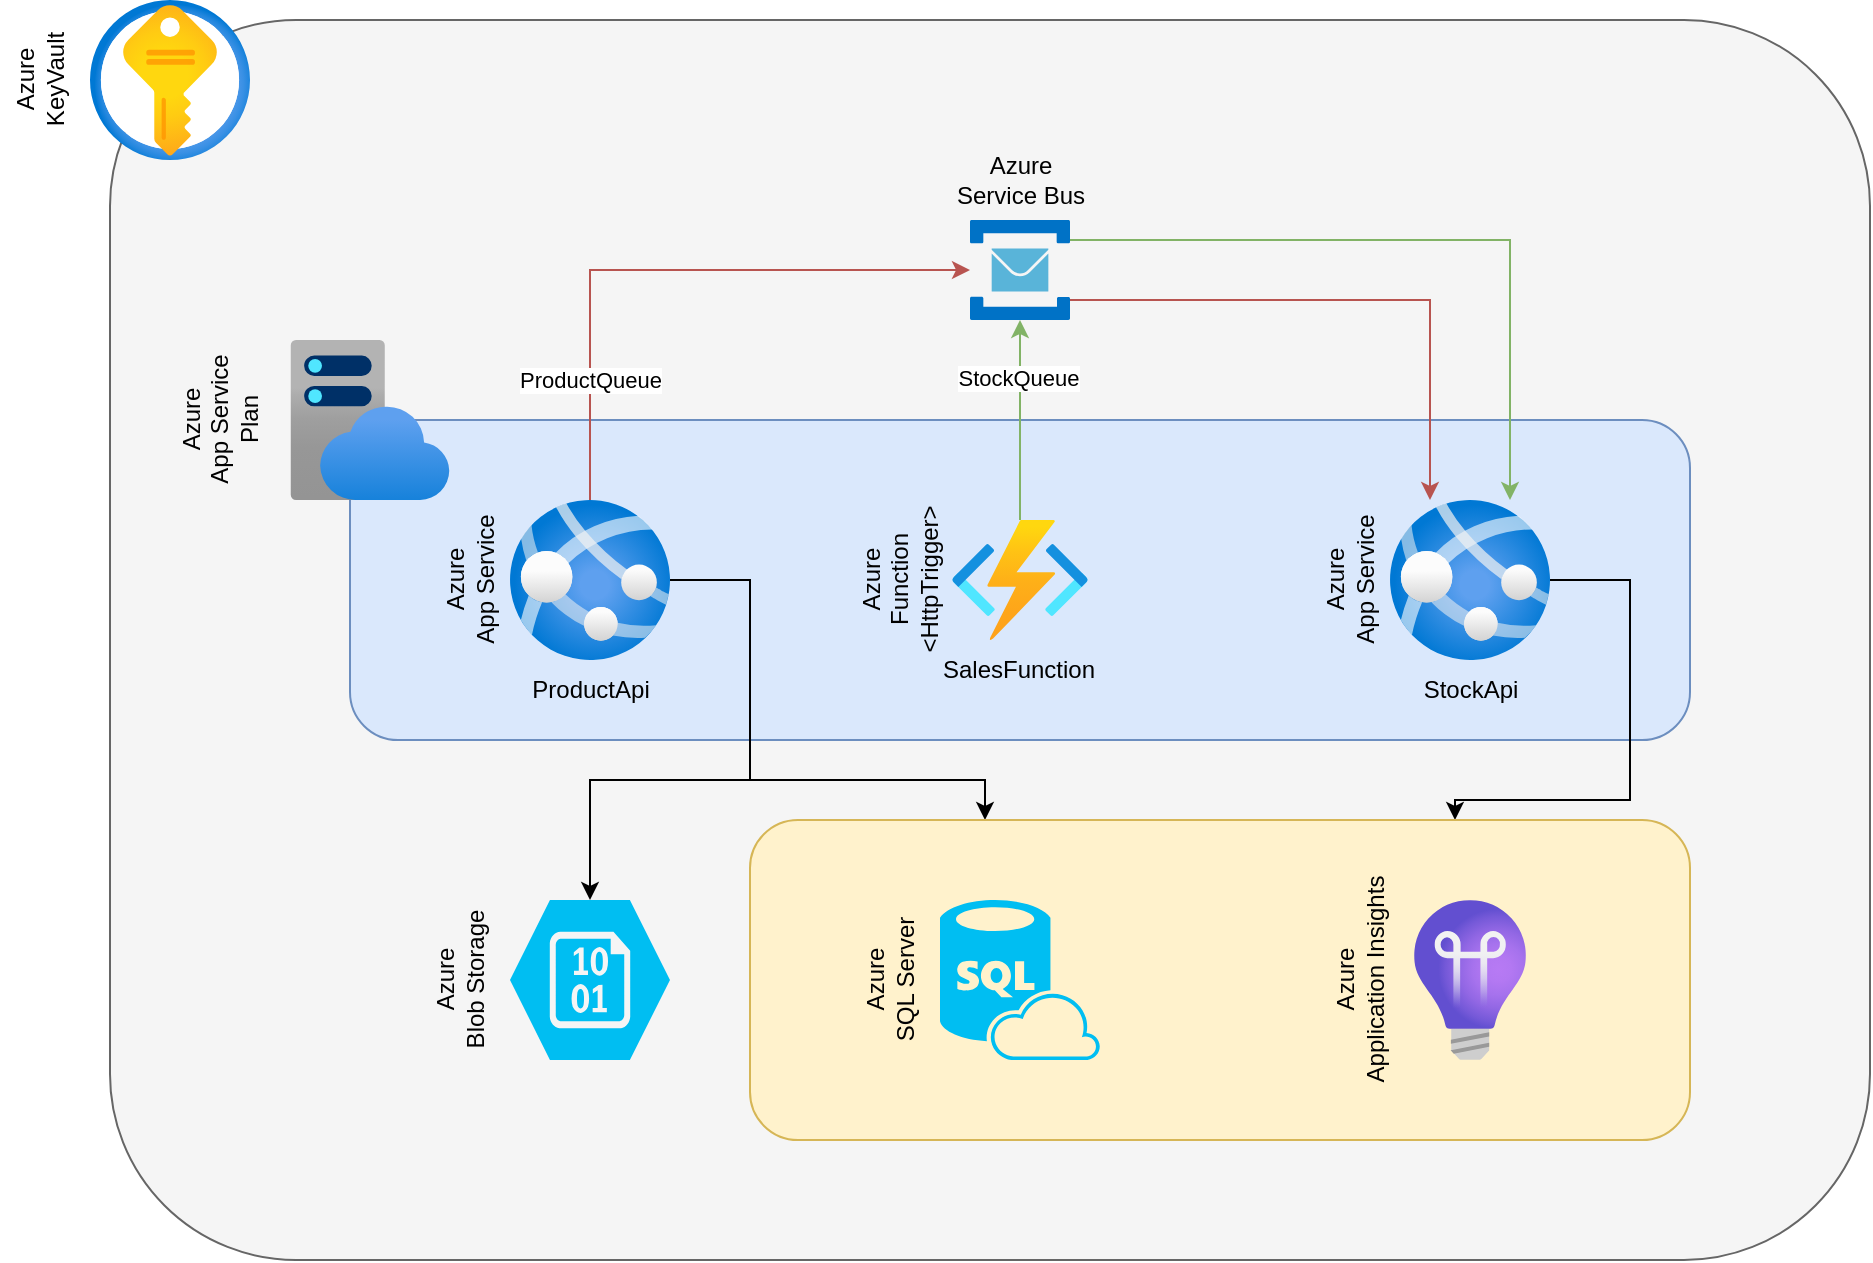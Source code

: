 <mxfile version="22.0.3" type="device">
  <diagram id="6jpYlsPWZwaTiAvWd2xw" name="Exercise Chart">
    <mxGraphModel dx="2046" dy="1882" grid="1" gridSize="10" guides="1" tooltips="1" connect="1" arrows="1" fold="1" page="1" pageScale="1" pageWidth="827" pageHeight="1169" math="0" shadow="0">
      <root>
        <mxCell id="0" />
        <mxCell id="1" parent="0" />
        <mxCell id="uD6IuH3Des5Jvj7eKpeZ-4" value="" style="rounded=1;whiteSpace=wrap;html=1;fillColor=#f5f5f5;strokeColor=#666666;fontColor=#333333;" vertex="1" parent="1">
          <mxGeometry x="-40" y="-1000" width="880" height="620" as="geometry" />
        </mxCell>
        <mxCell id="aGtmwrgrvuz8xT-bopF3-4" value="" style="rounded=1;whiteSpace=wrap;html=1;fillColor=#dae8fc;strokeColor=#6c8ebf;" vertex="1" parent="1">
          <mxGeometry x="80" y="-800" width="670" height="160" as="geometry" />
        </mxCell>
        <mxCell id="NEZ6gNt0JaRPoC93haao-8" style="edgeStyle=orthogonalEdgeStyle;rounded=0;orthogonalLoop=1;jettySize=auto;html=1;entryX=0.25;entryY=0;entryDx=0;entryDy=0;" edge="1" parent="1" source="aGtmwrgrvuz8xT-bopF3-1" target="NEZ6gNt0JaRPoC93haao-1">
          <mxGeometry relative="1" as="geometry">
            <Array as="points">
              <mxPoint x="280" y="-720" />
              <mxPoint x="280" y="-620" />
              <mxPoint x="398" y="-620" />
            </Array>
          </mxGeometry>
        </mxCell>
        <mxCell id="aGtmwrgrvuz8xT-bopF3-1" value="" style="image;aspect=fixed;html=1;points=[];align=center;fontSize=12;image=img/lib/azure2/app_services/App_Services.svg;" vertex="1" parent="1">
          <mxGeometry x="160" y="-760" width="80" height="80" as="geometry" />
        </mxCell>
        <mxCell id="aGtmwrgrvuz8xT-bopF3-2" value="ProductApi" style="text;html=1;align=center;verticalAlign=middle;resizable=0;points=[];autosize=1;strokeColor=none;fillColor=none;" vertex="1" parent="1">
          <mxGeometry x="160" y="-680" width="80" height="30" as="geometry" />
        </mxCell>
        <mxCell id="aGtmwrgrvuz8xT-bopF3-3" value="Azure &lt;br&gt;App Service" style="text;html=1;align=center;verticalAlign=middle;resizable=0;points=[];autosize=1;strokeColor=none;fillColor=none;rotation=-90;" vertex="1" parent="1">
          <mxGeometry x="95" y="-740" width="90" height="40" as="geometry" />
        </mxCell>
        <mxCell id="NEZ6gNt0JaRPoC93haao-9" style="edgeStyle=orthogonalEdgeStyle;rounded=0;orthogonalLoop=1;jettySize=auto;html=1;entryX=0.75;entryY=0;entryDx=0;entryDy=0;" edge="1" parent="1" source="aGtmwrgrvuz8xT-bopF3-5" target="NEZ6gNt0JaRPoC93haao-1">
          <mxGeometry relative="1" as="geometry">
            <Array as="points">
              <mxPoint x="720" y="-720" />
              <mxPoint x="720" y="-610" />
              <mxPoint x="633" y="-610" />
            </Array>
          </mxGeometry>
        </mxCell>
        <mxCell id="aGtmwrgrvuz8xT-bopF3-5" value="" style="image;aspect=fixed;html=1;points=[];align=center;fontSize=12;image=img/lib/azure2/app_services/App_Services.svg;" vertex="1" parent="1">
          <mxGeometry x="600" y="-760" width="80" height="80" as="geometry" />
        </mxCell>
        <mxCell id="aGtmwrgrvuz8xT-bopF3-6" value="StockApi" style="text;html=1;align=center;verticalAlign=middle;resizable=0;points=[];autosize=1;strokeColor=none;fillColor=none;" vertex="1" parent="1">
          <mxGeometry x="605" y="-680" width="70" height="30" as="geometry" />
        </mxCell>
        <mxCell id="aGtmwrgrvuz8xT-bopF3-7" value="Azure &lt;br&gt;App Service" style="text;html=1;align=center;verticalAlign=middle;resizable=0;points=[];autosize=1;strokeColor=none;fillColor=none;rotation=-90;" vertex="1" parent="1">
          <mxGeometry x="535" y="-740" width="90" height="40" as="geometry" />
        </mxCell>
        <mxCell id="aGtmwrgrvuz8xT-bopF3-8" value="" style="image;aspect=fixed;html=1;points=[];align=center;fontSize=12;image=img/lib/azure2/app_services/App_Service_Plans.svg;" vertex="1" parent="1">
          <mxGeometry x="50" y="-840" width="80" height="80" as="geometry" />
        </mxCell>
        <mxCell id="aGtmwrgrvuz8xT-bopF3-9" value="Azure &lt;br&gt;App Service &lt;br&gt;Plan" style="text;html=1;align=center;verticalAlign=middle;resizable=0;points=[];autosize=1;strokeColor=none;fillColor=none;rotation=-90;" vertex="1" parent="1">
          <mxGeometry x="-30" y="-830" width="90" height="60" as="geometry" />
        </mxCell>
        <mxCell id="2wUuZ8ZEZbpDwh9PlrYx-2" style="edgeStyle=orthogonalEdgeStyle;rounded=0;orthogonalLoop=1;jettySize=auto;html=1;startArrow=classic;startFill=1;endArrow=none;endFill=0;fillColor=#f8cecc;strokeColor=#b85450;" edge="1" parent="1" source="CWILXi8Z7U-MHwoIq9Ol-1" target="aGtmwrgrvuz8xT-bopF3-1">
          <mxGeometry relative="1" as="geometry" />
        </mxCell>
        <mxCell id="OiDic1Jz8YP3hgYVzyBw-5" value="ProductQueue" style="edgeLabel;html=1;align=center;verticalAlign=middle;resizable=0;points=[];" vertex="1" connectable="0" parent="2wUuZ8ZEZbpDwh9PlrYx-2">
          <mxGeometry x="0.369" y="-1" relative="1" as="geometry">
            <mxPoint x="1" y="36" as="offset" />
          </mxGeometry>
        </mxCell>
        <mxCell id="OiDic1Jz8YP3hgYVzyBw-1" style="edgeStyle=orthogonalEdgeStyle;rounded=0;orthogonalLoop=1;jettySize=auto;html=1;fillColor=#f8cecc;strokeColor=#b85450;" edge="1" parent="1" source="CWILXi8Z7U-MHwoIq9Ol-1" target="aGtmwrgrvuz8xT-bopF3-5">
          <mxGeometry relative="1" as="geometry">
            <Array as="points">
              <mxPoint x="620" y="-860" />
            </Array>
          </mxGeometry>
        </mxCell>
        <mxCell id="OiDic1Jz8YP3hgYVzyBw-2" style="edgeStyle=orthogonalEdgeStyle;rounded=0;orthogonalLoop=1;jettySize=auto;html=1;fillColor=#d5e8d4;strokeColor=#82b366;" edge="1" parent="1" source="CWILXi8Z7U-MHwoIq9Ol-1" target="aGtmwrgrvuz8xT-bopF3-5">
          <mxGeometry relative="1" as="geometry">
            <Array as="points">
              <mxPoint x="660" y="-890" />
            </Array>
          </mxGeometry>
        </mxCell>
        <mxCell id="CWILXi8Z7U-MHwoIq9Ol-1" value="" style="image;sketch=0;aspect=fixed;html=1;points=[];align=center;fontSize=12;image=img/lib/mscae/Service_Bus.svg;" vertex="1" parent="1">
          <mxGeometry x="390" y="-900" width="50" height="50" as="geometry" />
        </mxCell>
        <mxCell id="OiDic1Jz8YP3hgYVzyBw-4" style="edgeStyle=orthogonalEdgeStyle;rounded=0;orthogonalLoop=1;jettySize=auto;html=1;fillColor=#d5e8d4;strokeColor=#82b366;" edge="1" parent="1" source="OiDic1Jz8YP3hgYVzyBw-3" target="CWILXi8Z7U-MHwoIq9Ol-1">
          <mxGeometry relative="1" as="geometry" />
        </mxCell>
        <mxCell id="nzf763P9z4VVT74ebSH6-1" value="StockQueue" style="edgeLabel;html=1;align=center;verticalAlign=middle;resizable=0;points=[];" vertex="1" connectable="0" parent="OiDic1Jz8YP3hgYVzyBw-4">
          <mxGeometry x="0.278" y="3" relative="1" as="geometry">
            <mxPoint x="2" y="-7" as="offset" />
          </mxGeometry>
        </mxCell>
        <mxCell id="OiDic1Jz8YP3hgYVzyBw-3" value="" style="image;aspect=fixed;html=1;points=[];align=center;fontSize=12;image=img/lib/azure2/compute/Function_Apps.svg;" vertex="1" parent="1">
          <mxGeometry x="381" y="-750" width="68" height="60" as="geometry" />
        </mxCell>
        <mxCell id="EtOkphla4-LrmrB8-Iax-1" value="Azure&lt;br&gt;Service Bus" style="text;html=1;align=center;verticalAlign=middle;resizable=0;points=[];autosize=1;strokeColor=none;fillColor=none;rotation=0;" vertex="1" parent="1">
          <mxGeometry x="370" y="-940" width="90" height="40" as="geometry" />
        </mxCell>
        <mxCell id="nzf763P9z4VVT74ebSH6-2" value="Azure &lt;br&gt;Function&lt;br&gt;&amp;lt;HttpTrigger&amp;gt;" style="text;html=1;align=center;verticalAlign=middle;resizable=0;points=[];autosize=1;strokeColor=none;fillColor=none;rotation=-90;" vertex="1" parent="1">
          <mxGeometry x="305" y="-750" width="100" height="60" as="geometry" />
        </mxCell>
        <mxCell id="nzf763P9z4VVT74ebSH6-4" value="SalesFunction" style="text;html=1;align=center;verticalAlign=middle;resizable=0;points=[];autosize=1;strokeColor=none;fillColor=none;" vertex="1" parent="1">
          <mxGeometry x="364" y="-690" width="100" height="30" as="geometry" />
        </mxCell>
        <mxCell id="NEZ6gNt0JaRPoC93haao-1" value="" style="rounded=1;whiteSpace=wrap;html=1;fillColor=#fff2cc;strokeColor=#d6b656;" vertex="1" parent="1">
          <mxGeometry x="280" y="-600" width="470" height="160" as="geometry" />
        </mxCell>
        <mxCell id="NEZ6gNt0JaRPoC93haao-2" value="" style="verticalLabelPosition=bottom;html=1;verticalAlign=top;align=center;strokeColor=none;fillColor=#00BEF2;shape=mxgraph.azure.sql_database_sql_azure;" vertex="1" parent="1">
          <mxGeometry x="375" y="-560" width="80" height="80" as="geometry" />
        </mxCell>
        <mxCell id="NEZ6gNt0JaRPoC93haao-3" value="" style="image;aspect=fixed;html=1;points=[];align=center;fontSize=12;image=img/lib/azure2/devops/Application_Insights.svg;" vertex="1" parent="1">
          <mxGeometry x="612.07" y="-560" width="55.87" height="80" as="geometry" />
        </mxCell>
        <mxCell id="NEZ6gNt0JaRPoC93haao-4" value="Azure&lt;br&gt;Application Insights" style="text;html=1;align=center;verticalAlign=middle;resizable=0;points=[];autosize=1;strokeColor=none;fillColor=none;rotation=-90;" vertex="1" parent="1">
          <mxGeometry x="520" y="-540" width="130" height="40" as="geometry" />
        </mxCell>
        <mxCell id="NEZ6gNt0JaRPoC93haao-5" value="Azure&lt;br&gt;SQL Server" style="text;html=1;align=center;verticalAlign=middle;resizable=0;points=[];autosize=1;strokeColor=none;fillColor=none;rotation=-90;" vertex="1" parent="1">
          <mxGeometry x="305" y="-540" width="90" height="40" as="geometry" />
        </mxCell>
        <mxCell id="uD6IuH3Des5Jvj7eKpeZ-1" value="" style="verticalLabelPosition=bottom;html=1;verticalAlign=top;align=center;strokeColor=none;fillColor=#00BEF2;shape=mxgraph.azure.storage_blob;" vertex="1" parent="1">
          <mxGeometry x="160" y="-560" width="80" height="80" as="geometry" />
        </mxCell>
        <mxCell id="uD6IuH3Des5Jvj7eKpeZ-2" style="edgeStyle=orthogonalEdgeStyle;rounded=0;orthogonalLoop=1;jettySize=auto;html=1;entryX=0.5;entryY=0;entryDx=0;entryDy=0;entryPerimeter=0;" edge="1" parent="1" source="aGtmwrgrvuz8xT-bopF3-1" target="uD6IuH3Des5Jvj7eKpeZ-1">
          <mxGeometry relative="1" as="geometry">
            <Array as="points">
              <mxPoint x="280" y="-720" />
              <mxPoint x="280" y="-620" />
              <mxPoint x="200" y="-620" />
            </Array>
          </mxGeometry>
        </mxCell>
        <mxCell id="uD6IuH3Des5Jvj7eKpeZ-3" value="Azure&lt;br&gt;Blob Storage" style="text;html=1;align=center;verticalAlign=middle;resizable=0;points=[];autosize=1;strokeColor=none;fillColor=none;rotation=-90;" vertex="1" parent="1">
          <mxGeometry x="90" y="-540" width="90" height="40" as="geometry" />
        </mxCell>
        <mxCell id="uD6IuH3Des5Jvj7eKpeZ-6" value="" style="image;aspect=fixed;html=1;points=[];align=center;fontSize=12;image=img/lib/azure2/security/Key_Vaults.svg;" vertex="1" parent="1">
          <mxGeometry x="-50" y="-1010" width="80" height="80" as="geometry" />
        </mxCell>
        <mxCell id="uD6IuH3Des5Jvj7eKpeZ-7" value="Azure&lt;br&gt;KeyVault" style="text;html=1;align=center;verticalAlign=middle;resizable=0;points=[];autosize=1;strokeColor=none;fillColor=none;rotation=-90;" vertex="1" parent="1">
          <mxGeometry x="-110" y="-990" width="70" height="40" as="geometry" />
        </mxCell>
      </root>
    </mxGraphModel>
  </diagram>
</mxfile>

